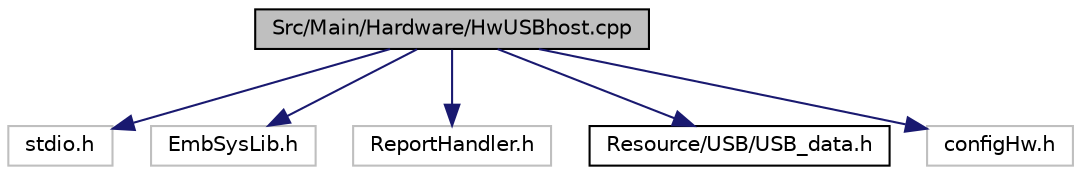 digraph "Src/Main/Hardware/HwUSBhost.cpp"
{
 // LATEX_PDF_SIZE
  edge [fontname="Helvetica",fontsize="10",labelfontname="Helvetica",labelfontsize="10"];
  node [fontname="Helvetica",fontsize="10",shape=record];
  Node1 [label="Src/Main/Hardware/HwUSBhost.cpp",height=0.2,width=0.4,color="black", fillcolor="grey75", style="filled", fontcolor="black",tooltip="Sample of using hardware related class 'USB'."];
  Node1 -> Node2 [color="midnightblue",fontsize="10",style="solid"];
  Node2 [label="stdio.h",height=0.2,width=0.4,color="grey75", fillcolor="white", style="filled",tooltip=" "];
  Node1 -> Node3 [color="midnightblue",fontsize="10",style="solid"];
  Node3 [label="EmbSysLib.h",height=0.2,width=0.4,color="grey75", fillcolor="white", style="filled",tooltip=" "];
  Node1 -> Node4 [color="midnightblue",fontsize="10",style="solid"];
  Node4 [label="ReportHandler.h",height=0.2,width=0.4,color="grey75", fillcolor="white", style="filled",tooltip=" "];
  Node1 -> Node5 [color="midnightblue",fontsize="10",style="solid"];
  Node5 [label="Resource/USB/USB_data.h",height=0.2,width=0.4,color="black", fillcolor="white", style="filled",URL="$USB__data_8h_source.html",tooltip=" "];
  Node1 -> Node6 [color="midnightblue",fontsize="10",style="solid"];
  Node6 [label="configHw.h",height=0.2,width=0.4,color="grey75", fillcolor="white", style="filled",tooltip=" "];
}
